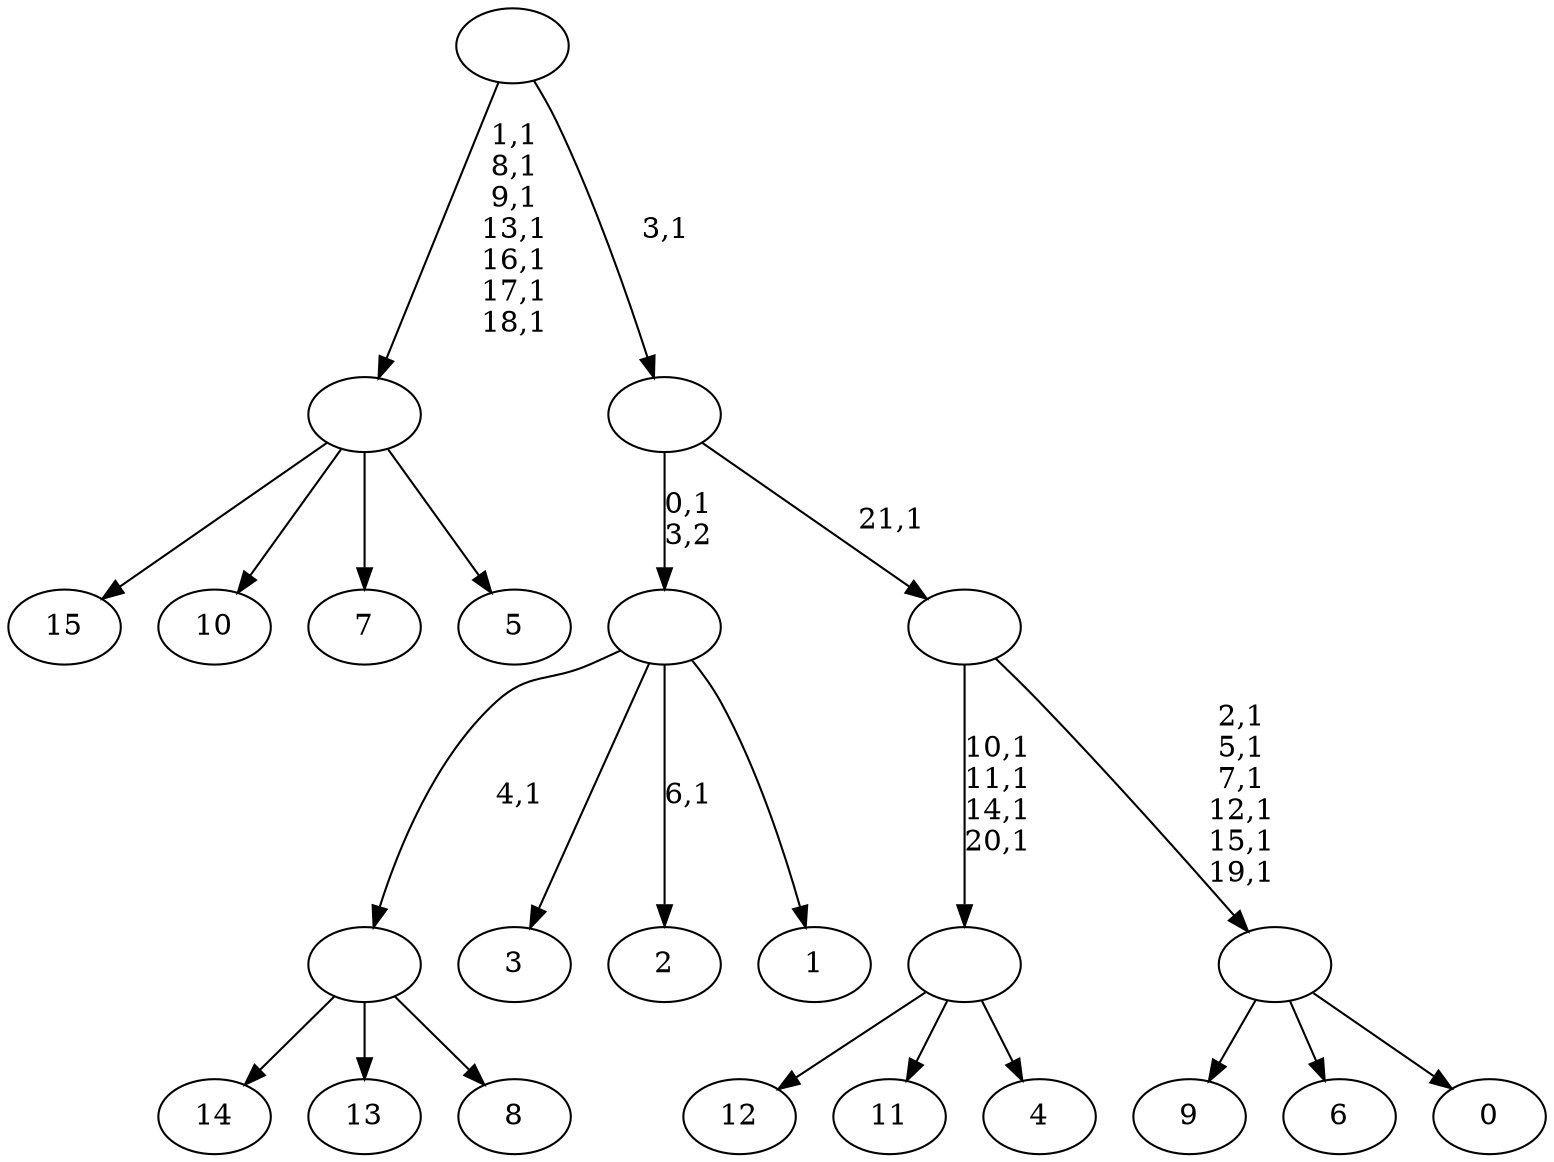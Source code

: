 digraph T {
	38 [label="15"]
	37 [label="14"]
	36 [label="13"]
	35 [label="12"]
	34 [label="11"]
	33 [label="10"]
	32 [label="9"]
	31 [label="8"]
	30 [label=""]
	29 [label="7"]
	28 [label="6"]
	27 [label="5"]
	26 [label=""]
	19 [label="4"]
	18 [label=""]
	14 [label="3"]
	13 [label="2"]
	11 [label="1"]
	10 [label=""]
	9 [label="0"]
	8 [label=""]
	2 [label=""]
	1 [label=""]
	0 [label=""]
	30 -> 37 [label=""]
	30 -> 36 [label=""]
	30 -> 31 [label=""]
	26 -> 38 [label=""]
	26 -> 33 [label=""]
	26 -> 29 [label=""]
	26 -> 27 [label=""]
	18 -> 35 [label=""]
	18 -> 34 [label=""]
	18 -> 19 [label=""]
	10 -> 13 [label="6,1"]
	10 -> 30 [label="4,1"]
	10 -> 14 [label=""]
	10 -> 11 [label=""]
	8 -> 32 [label=""]
	8 -> 28 [label=""]
	8 -> 9 [label=""]
	2 -> 8 [label="2,1\n5,1\n7,1\n12,1\n15,1\n19,1"]
	2 -> 18 [label="10,1\n11,1\n14,1\n20,1"]
	1 -> 10 [label="0,1\n3,2"]
	1 -> 2 [label="21,1"]
	0 -> 26 [label="1,1\n8,1\n9,1\n13,1\n16,1\n17,1\n18,1"]
	0 -> 1 [label="3,1"]
}
